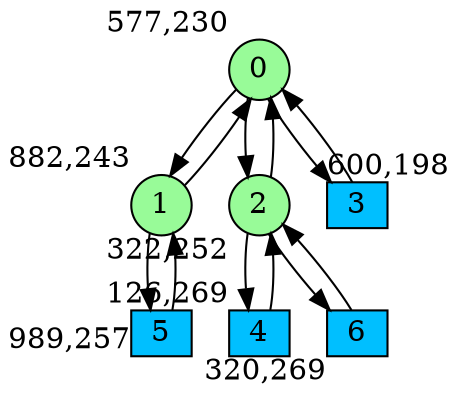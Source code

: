 digraph G {
graph [bgcolor=white]
node [shape=circle, style = filled, fillcolor=white,fixedsize=true, width=0.4, height=0.3 ]
0[xlabel="577,230", pos = "7.04688,0.609375!", fillcolor=palegreen ];
1[xlabel="882,243", pos = "11.8125,0.40625!", fillcolor=palegreen ];
2[xlabel="322,252", pos = "3.0625,0.265625!", fillcolor=palegreen ];
3[xlabel="600,198", pos = "7.40625,1.10938!", fillcolor=deepskyblue, shape=box ];
4[xlabel="126,269", pos = "0,0!", fillcolor=deepskyblue, shape=box ];
5[xlabel="989,257", pos = "13.4844,0.1875!", fillcolor=deepskyblue, shape=box ];
6[xlabel="320,269", pos = "3.03125,0!", fillcolor=deepskyblue, shape=box ];
0->2 ;
0->1 ;
0->3 ;
1->0 ;
1->5 ;
2->0 ;
2->4 ;
2->6 ;
3->0 ;
4->2 ;
5->1 ;
6->2 ;
}
